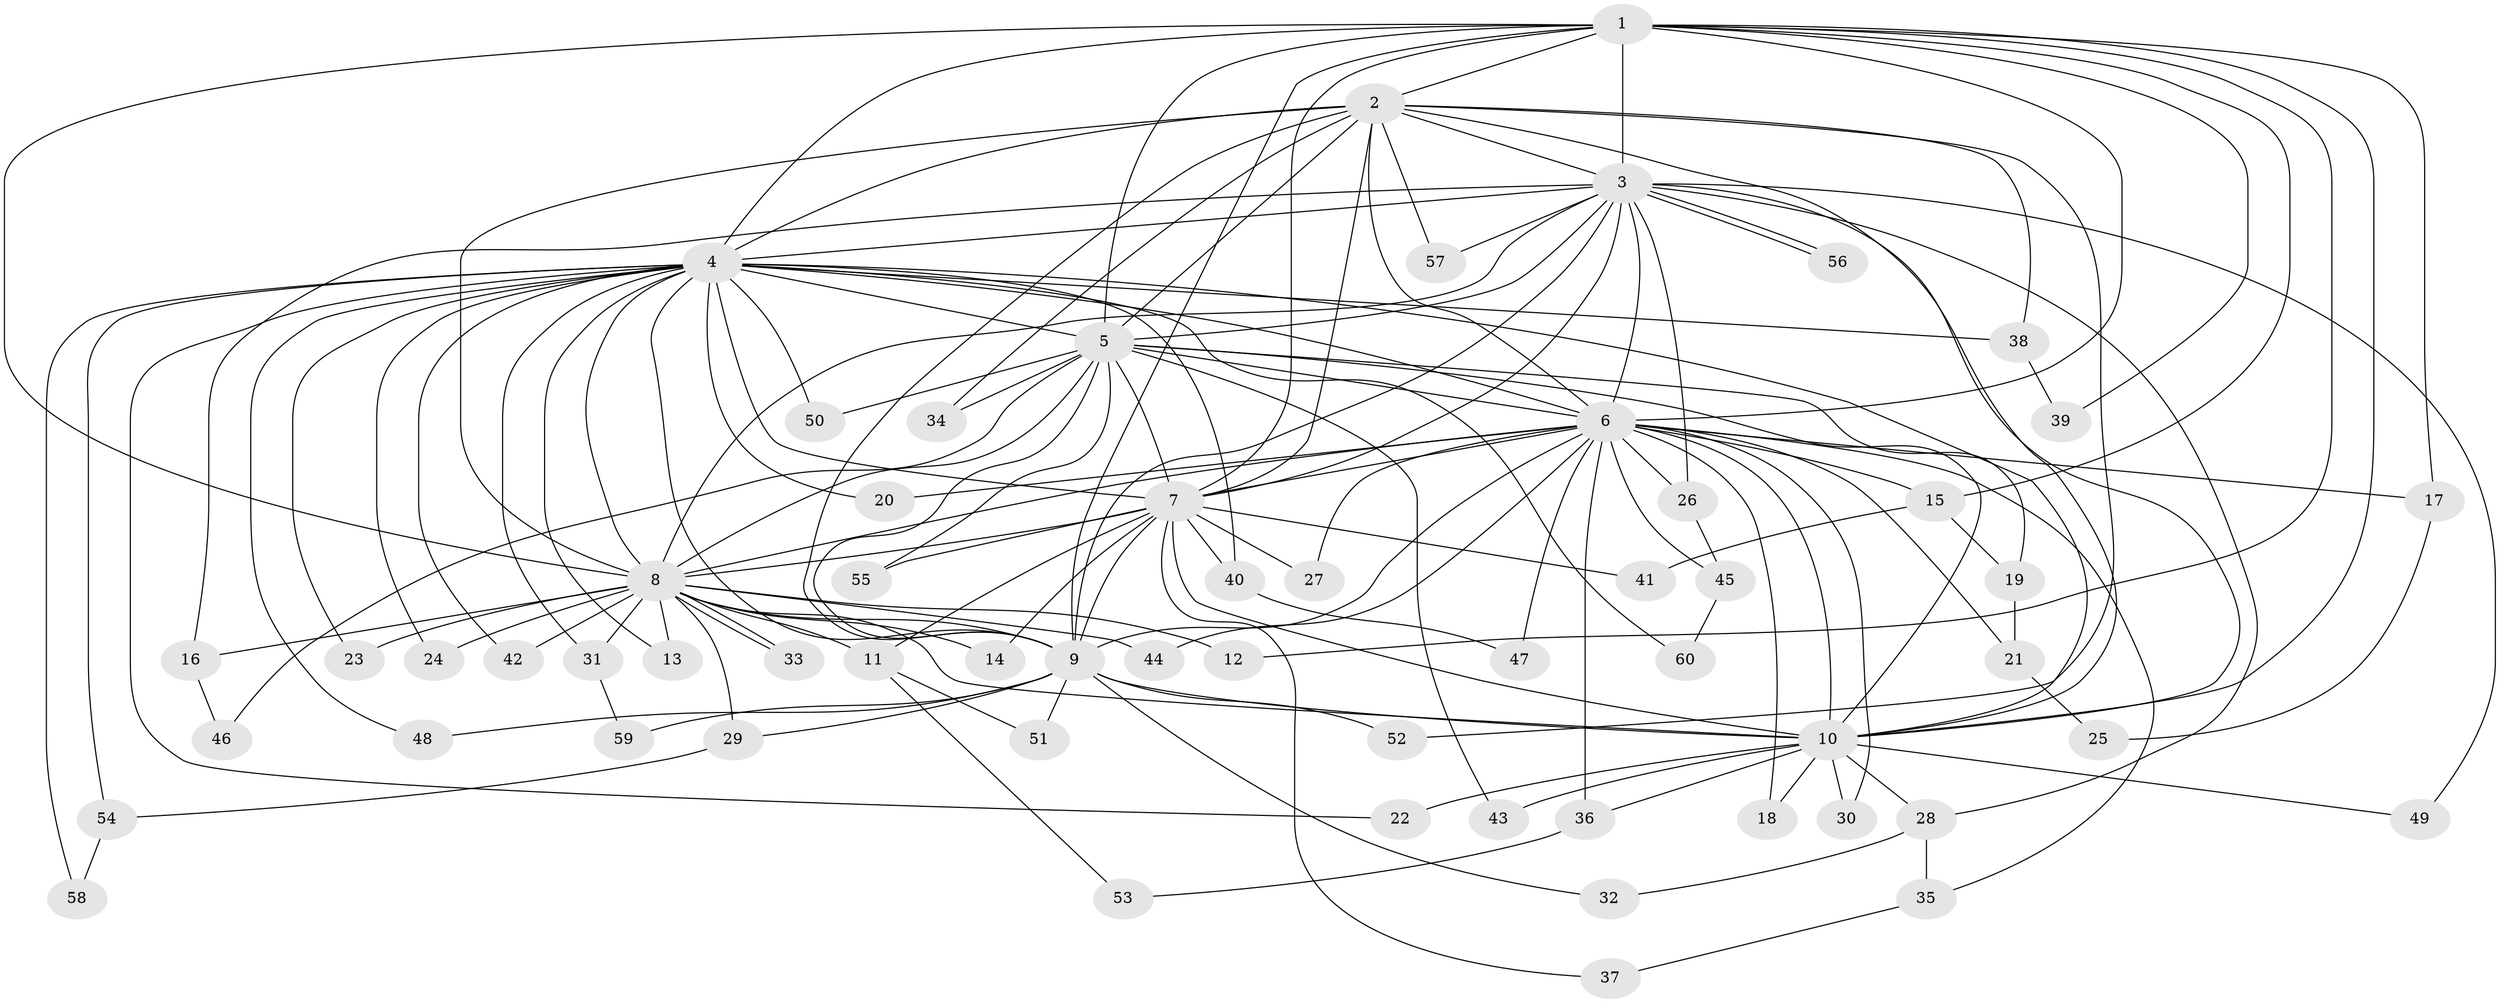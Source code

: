 // coarse degree distribution, {9: 0.08333333333333333, 12: 0.041666666666666664, 11: 0.041666666666666664, 13: 0.041666666666666664, 15: 0.041666666666666664, 10: 0.041666666666666664, 8: 0.041666666666666664, 4: 0.08333333333333333, 5: 0.125, 3: 0.16666666666666666, 1: 0.08333333333333333, 2: 0.20833333333333334}
// Generated by graph-tools (version 1.1) at 2025/49/03/04/25 22:49:53]
// undirected, 60 vertices, 145 edges
graph export_dot {
  node [color=gray90,style=filled];
  1;
  2;
  3;
  4;
  5;
  6;
  7;
  8;
  9;
  10;
  11;
  12;
  13;
  14;
  15;
  16;
  17;
  18;
  19;
  20;
  21;
  22;
  23;
  24;
  25;
  26;
  27;
  28;
  29;
  30;
  31;
  32;
  33;
  34;
  35;
  36;
  37;
  38;
  39;
  40;
  41;
  42;
  43;
  44;
  45;
  46;
  47;
  48;
  49;
  50;
  51;
  52;
  53;
  54;
  55;
  56;
  57;
  58;
  59;
  60;
  1 -- 2;
  1 -- 3;
  1 -- 4;
  1 -- 5;
  1 -- 6;
  1 -- 7;
  1 -- 8;
  1 -- 9;
  1 -- 10;
  1 -- 12;
  1 -- 15;
  1 -- 17;
  1 -- 39;
  2 -- 3;
  2 -- 4;
  2 -- 5;
  2 -- 6;
  2 -- 7;
  2 -- 8;
  2 -- 9;
  2 -- 10;
  2 -- 34;
  2 -- 38;
  2 -- 52;
  2 -- 57;
  3 -- 4;
  3 -- 5;
  3 -- 6;
  3 -- 7;
  3 -- 8;
  3 -- 9;
  3 -- 10;
  3 -- 16;
  3 -- 26;
  3 -- 28;
  3 -- 49;
  3 -- 56;
  3 -- 56;
  3 -- 57;
  4 -- 5;
  4 -- 6;
  4 -- 7;
  4 -- 8;
  4 -- 9;
  4 -- 10;
  4 -- 13;
  4 -- 20;
  4 -- 22;
  4 -- 23;
  4 -- 24;
  4 -- 31;
  4 -- 38;
  4 -- 40;
  4 -- 42;
  4 -- 48;
  4 -- 50;
  4 -- 54;
  4 -- 58;
  4 -- 60;
  5 -- 6;
  5 -- 7;
  5 -- 8;
  5 -- 9;
  5 -- 10;
  5 -- 19;
  5 -- 34;
  5 -- 43;
  5 -- 46;
  5 -- 50;
  5 -- 55;
  6 -- 7;
  6 -- 8;
  6 -- 9;
  6 -- 10;
  6 -- 15;
  6 -- 17;
  6 -- 18;
  6 -- 20;
  6 -- 21;
  6 -- 26;
  6 -- 27;
  6 -- 30;
  6 -- 35;
  6 -- 36;
  6 -- 44;
  6 -- 45;
  6 -- 47;
  7 -- 8;
  7 -- 9;
  7 -- 10;
  7 -- 11;
  7 -- 14;
  7 -- 27;
  7 -- 37;
  7 -- 40;
  7 -- 41;
  7 -- 55;
  8 -- 9;
  8 -- 10;
  8 -- 11;
  8 -- 12;
  8 -- 13;
  8 -- 14;
  8 -- 16;
  8 -- 23;
  8 -- 24;
  8 -- 29;
  8 -- 31;
  8 -- 33;
  8 -- 33;
  8 -- 42;
  8 -- 44;
  9 -- 10;
  9 -- 29;
  9 -- 32;
  9 -- 48;
  9 -- 51;
  9 -- 52;
  9 -- 59;
  10 -- 18;
  10 -- 22;
  10 -- 28;
  10 -- 30;
  10 -- 36;
  10 -- 43;
  10 -- 49;
  11 -- 51;
  11 -- 53;
  15 -- 19;
  15 -- 41;
  16 -- 46;
  17 -- 25;
  19 -- 21;
  21 -- 25;
  26 -- 45;
  28 -- 32;
  28 -- 35;
  29 -- 54;
  31 -- 59;
  35 -- 37;
  36 -- 53;
  38 -- 39;
  40 -- 47;
  45 -- 60;
  54 -- 58;
}
